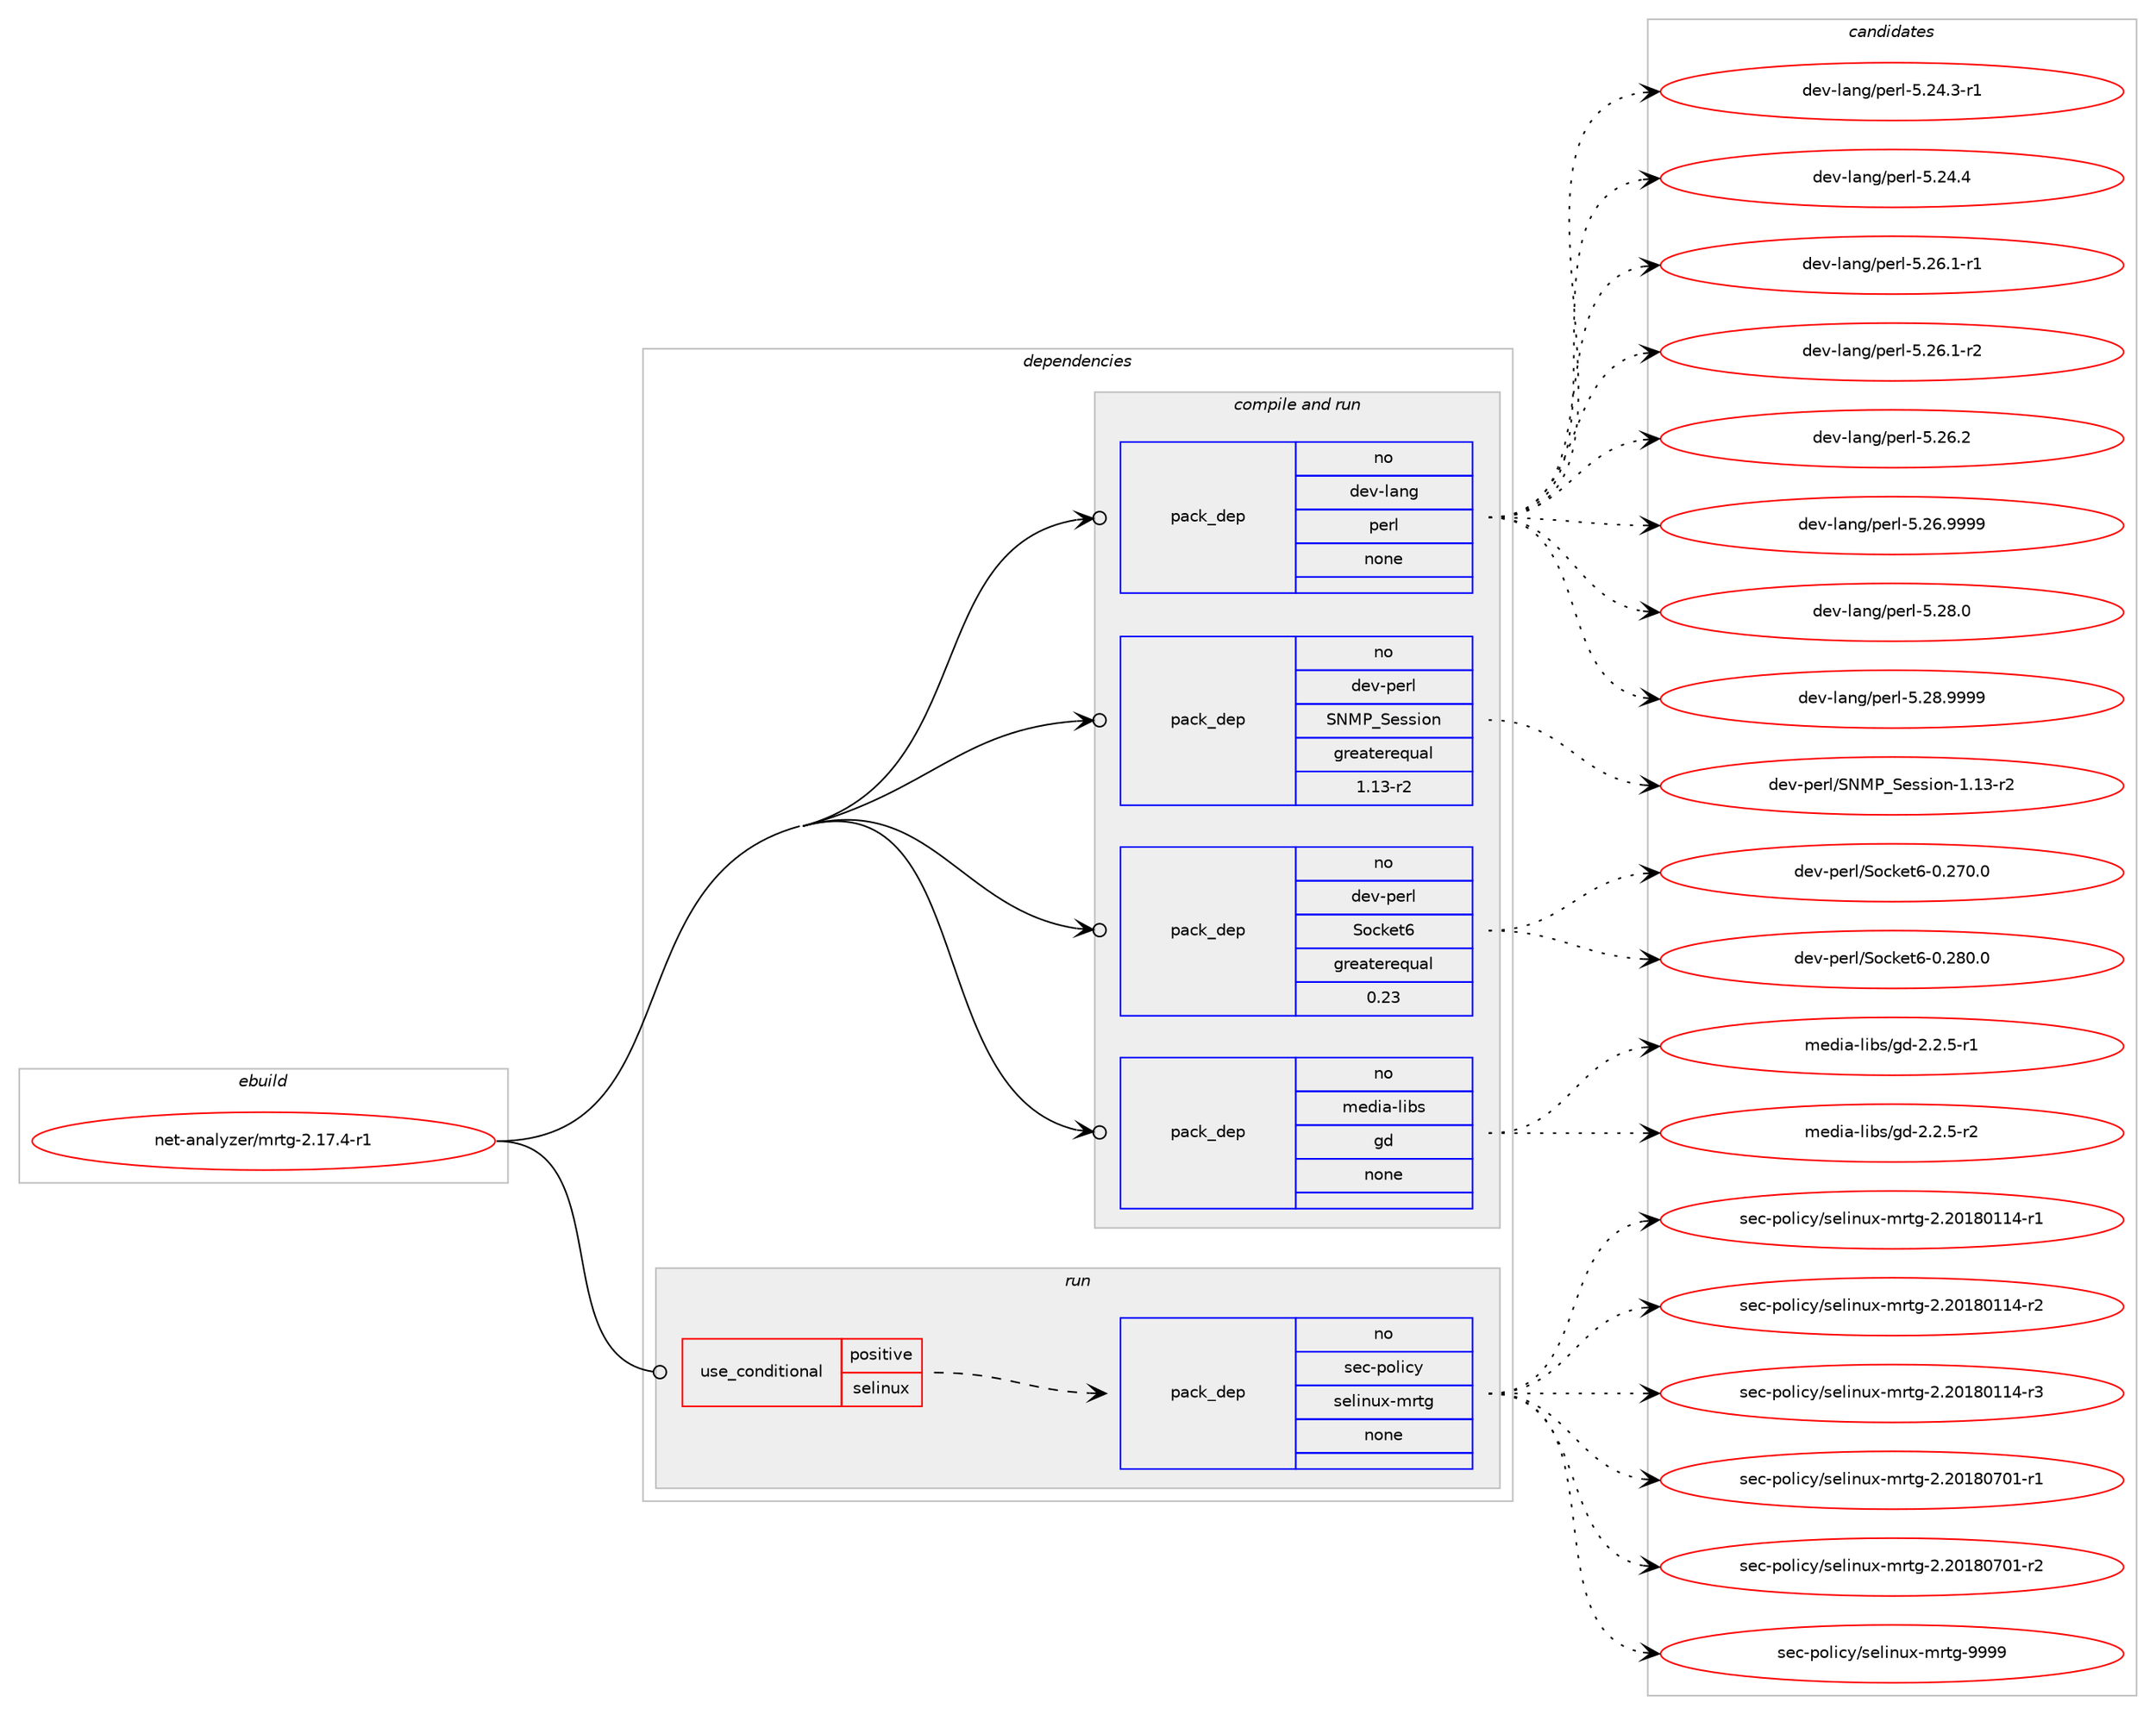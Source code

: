 digraph prolog {

# *************
# Graph options
# *************

newrank=true;
concentrate=true;
compound=true;
graph [rankdir=LR,fontname=Helvetica,fontsize=10,ranksep=1.5];#, ranksep=2.5, nodesep=0.2];
edge  [arrowhead=vee];
node  [fontname=Helvetica,fontsize=10];

# **********
# The ebuild
# **********

subgraph cluster_leftcol {
color=gray;
rank=same;
label=<<i>ebuild</i>>;
id [label="net-analyzer/mrtg-2.17.4-r1", color=red, width=4, href="../net-analyzer/mrtg-2.17.4-r1.svg"];
}

# ****************
# The dependencies
# ****************

subgraph cluster_midcol {
color=gray;
label=<<i>dependencies</i>>;
subgraph cluster_compile {
fillcolor="#eeeeee";
style=filled;
label=<<i>compile</i>>;
}
subgraph cluster_compileandrun {
fillcolor="#eeeeee";
style=filled;
label=<<i>compile and run</i>>;
subgraph pack1175817 {
dependency1644403 [label=<<TABLE BORDER="0" CELLBORDER="1" CELLSPACING="0" CELLPADDING="4" WIDTH="220"><TR><TD ROWSPAN="6" CELLPADDING="30">pack_dep</TD></TR><TR><TD WIDTH="110">no</TD></TR><TR><TD>dev-lang</TD></TR><TR><TD>perl</TD></TR><TR><TD>none</TD></TR><TR><TD></TD></TR></TABLE>>, shape=none, color=blue];
}
id:e -> dependency1644403:w [weight=20,style="solid",arrowhead="odotvee"];
subgraph pack1175818 {
dependency1644404 [label=<<TABLE BORDER="0" CELLBORDER="1" CELLSPACING="0" CELLPADDING="4" WIDTH="220"><TR><TD ROWSPAN="6" CELLPADDING="30">pack_dep</TD></TR><TR><TD WIDTH="110">no</TD></TR><TR><TD>dev-perl</TD></TR><TR><TD>SNMP_Session</TD></TR><TR><TD>greaterequal</TD></TR><TR><TD>1.13-r2</TD></TR></TABLE>>, shape=none, color=blue];
}
id:e -> dependency1644404:w [weight=20,style="solid",arrowhead="odotvee"];
subgraph pack1175819 {
dependency1644405 [label=<<TABLE BORDER="0" CELLBORDER="1" CELLSPACING="0" CELLPADDING="4" WIDTH="220"><TR><TD ROWSPAN="6" CELLPADDING="30">pack_dep</TD></TR><TR><TD WIDTH="110">no</TD></TR><TR><TD>dev-perl</TD></TR><TR><TD>Socket6</TD></TR><TR><TD>greaterequal</TD></TR><TR><TD>0.23</TD></TR></TABLE>>, shape=none, color=blue];
}
id:e -> dependency1644405:w [weight=20,style="solid",arrowhead="odotvee"];
subgraph pack1175820 {
dependency1644406 [label=<<TABLE BORDER="0" CELLBORDER="1" CELLSPACING="0" CELLPADDING="4" WIDTH="220"><TR><TD ROWSPAN="6" CELLPADDING="30">pack_dep</TD></TR><TR><TD WIDTH="110">no</TD></TR><TR><TD>media-libs</TD></TR><TR><TD>gd</TD></TR><TR><TD>none</TD></TR><TR><TD></TD></TR></TABLE>>, shape=none, color=blue];
}
id:e -> dependency1644406:w [weight=20,style="solid",arrowhead="odotvee"];
}
subgraph cluster_run {
fillcolor="#eeeeee";
style=filled;
label=<<i>run</i>>;
subgraph cond442023 {
dependency1644407 [label=<<TABLE BORDER="0" CELLBORDER="1" CELLSPACING="0" CELLPADDING="4"><TR><TD ROWSPAN="3" CELLPADDING="10">use_conditional</TD></TR><TR><TD>positive</TD></TR><TR><TD>selinux</TD></TR></TABLE>>, shape=none, color=red];
subgraph pack1175821 {
dependency1644408 [label=<<TABLE BORDER="0" CELLBORDER="1" CELLSPACING="0" CELLPADDING="4" WIDTH="220"><TR><TD ROWSPAN="6" CELLPADDING="30">pack_dep</TD></TR><TR><TD WIDTH="110">no</TD></TR><TR><TD>sec-policy</TD></TR><TR><TD>selinux-mrtg</TD></TR><TR><TD>none</TD></TR><TR><TD></TD></TR></TABLE>>, shape=none, color=blue];
}
dependency1644407:e -> dependency1644408:w [weight=20,style="dashed",arrowhead="vee"];
}
id:e -> dependency1644407:w [weight=20,style="solid",arrowhead="odot"];
}
}

# **************
# The candidates
# **************

subgraph cluster_choices {
rank=same;
color=gray;
label=<<i>candidates</i>>;

subgraph choice1175817 {
color=black;
nodesep=1;
choice100101118451089711010347112101114108455346505246514511449 [label="dev-lang/perl-5.24.3-r1", color=red, width=4,href="../dev-lang/perl-5.24.3-r1.svg"];
choice10010111845108971101034711210111410845534650524652 [label="dev-lang/perl-5.24.4", color=red, width=4,href="../dev-lang/perl-5.24.4.svg"];
choice100101118451089711010347112101114108455346505446494511449 [label="dev-lang/perl-5.26.1-r1", color=red, width=4,href="../dev-lang/perl-5.26.1-r1.svg"];
choice100101118451089711010347112101114108455346505446494511450 [label="dev-lang/perl-5.26.1-r2", color=red, width=4,href="../dev-lang/perl-5.26.1-r2.svg"];
choice10010111845108971101034711210111410845534650544650 [label="dev-lang/perl-5.26.2", color=red, width=4,href="../dev-lang/perl-5.26.2.svg"];
choice10010111845108971101034711210111410845534650544657575757 [label="dev-lang/perl-5.26.9999", color=red, width=4,href="../dev-lang/perl-5.26.9999.svg"];
choice10010111845108971101034711210111410845534650564648 [label="dev-lang/perl-5.28.0", color=red, width=4,href="../dev-lang/perl-5.28.0.svg"];
choice10010111845108971101034711210111410845534650564657575757 [label="dev-lang/perl-5.28.9999", color=red, width=4,href="../dev-lang/perl-5.28.9999.svg"];
dependency1644403:e -> choice100101118451089711010347112101114108455346505246514511449:w [style=dotted,weight="100"];
dependency1644403:e -> choice10010111845108971101034711210111410845534650524652:w [style=dotted,weight="100"];
dependency1644403:e -> choice100101118451089711010347112101114108455346505446494511449:w [style=dotted,weight="100"];
dependency1644403:e -> choice100101118451089711010347112101114108455346505446494511450:w [style=dotted,weight="100"];
dependency1644403:e -> choice10010111845108971101034711210111410845534650544650:w [style=dotted,weight="100"];
dependency1644403:e -> choice10010111845108971101034711210111410845534650544657575757:w [style=dotted,weight="100"];
dependency1644403:e -> choice10010111845108971101034711210111410845534650564648:w [style=dotted,weight="100"];
dependency1644403:e -> choice10010111845108971101034711210111410845534650564657575757:w [style=dotted,weight="100"];
}
subgraph choice1175818 {
color=black;
nodesep=1;
choice100101118451121011141084783787780958310111511510511111045494649514511450 [label="dev-perl/SNMP_Session-1.13-r2", color=red, width=4,href="../dev-perl/SNMP_Session-1.13-r2.svg"];
dependency1644404:e -> choice100101118451121011141084783787780958310111511510511111045494649514511450:w [style=dotted,weight="100"];
}
subgraph choice1175819 {
color=black;
nodesep=1;
choice10010111845112101114108478311199107101116544548465055484648 [label="dev-perl/Socket6-0.270.0", color=red, width=4,href="../dev-perl/Socket6-0.270.0.svg"];
choice10010111845112101114108478311199107101116544548465056484648 [label="dev-perl/Socket6-0.280.0", color=red, width=4,href="../dev-perl/Socket6-0.280.0.svg"];
dependency1644405:e -> choice10010111845112101114108478311199107101116544548465055484648:w [style=dotted,weight="100"];
dependency1644405:e -> choice10010111845112101114108478311199107101116544548465056484648:w [style=dotted,weight="100"];
}
subgraph choice1175820 {
color=black;
nodesep=1;
choice109101100105974510810598115471031004550465046534511449 [label="media-libs/gd-2.2.5-r1", color=red, width=4,href="../media-libs/gd-2.2.5-r1.svg"];
choice109101100105974510810598115471031004550465046534511450 [label="media-libs/gd-2.2.5-r2", color=red, width=4,href="../media-libs/gd-2.2.5-r2.svg"];
dependency1644406:e -> choice109101100105974510810598115471031004550465046534511449:w [style=dotted,weight="100"];
dependency1644406:e -> choice109101100105974510810598115471031004550465046534511450:w [style=dotted,weight="100"];
}
subgraph choice1175821 {
color=black;
nodesep=1;
choice115101994511211110810599121471151011081051101171204510911411610345504650484956484949524511449 [label="sec-policy/selinux-mrtg-2.20180114-r1", color=red, width=4,href="../sec-policy/selinux-mrtg-2.20180114-r1.svg"];
choice115101994511211110810599121471151011081051101171204510911411610345504650484956484949524511450 [label="sec-policy/selinux-mrtg-2.20180114-r2", color=red, width=4,href="../sec-policy/selinux-mrtg-2.20180114-r2.svg"];
choice115101994511211110810599121471151011081051101171204510911411610345504650484956484949524511451 [label="sec-policy/selinux-mrtg-2.20180114-r3", color=red, width=4,href="../sec-policy/selinux-mrtg-2.20180114-r3.svg"];
choice115101994511211110810599121471151011081051101171204510911411610345504650484956485548494511449 [label="sec-policy/selinux-mrtg-2.20180701-r1", color=red, width=4,href="../sec-policy/selinux-mrtg-2.20180701-r1.svg"];
choice115101994511211110810599121471151011081051101171204510911411610345504650484956485548494511450 [label="sec-policy/selinux-mrtg-2.20180701-r2", color=red, width=4,href="../sec-policy/selinux-mrtg-2.20180701-r2.svg"];
choice11510199451121111081059912147115101108105110117120451091141161034557575757 [label="sec-policy/selinux-mrtg-9999", color=red, width=4,href="../sec-policy/selinux-mrtg-9999.svg"];
dependency1644408:e -> choice115101994511211110810599121471151011081051101171204510911411610345504650484956484949524511449:w [style=dotted,weight="100"];
dependency1644408:e -> choice115101994511211110810599121471151011081051101171204510911411610345504650484956484949524511450:w [style=dotted,weight="100"];
dependency1644408:e -> choice115101994511211110810599121471151011081051101171204510911411610345504650484956484949524511451:w [style=dotted,weight="100"];
dependency1644408:e -> choice115101994511211110810599121471151011081051101171204510911411610345504650484956485548494511449:w [style=dotted,weight="100"];
dependency1644408:e -> choice115101994511211110810599121471151011081051101171204510911411610345504650484956485548494511450:w [style=dotted,weight="100"];
dependency1644408:e -> choice11510199451121111081059912147115101108105110117120451091141161034557575757:w [style=dotted,weight="100"];
}
}

}

